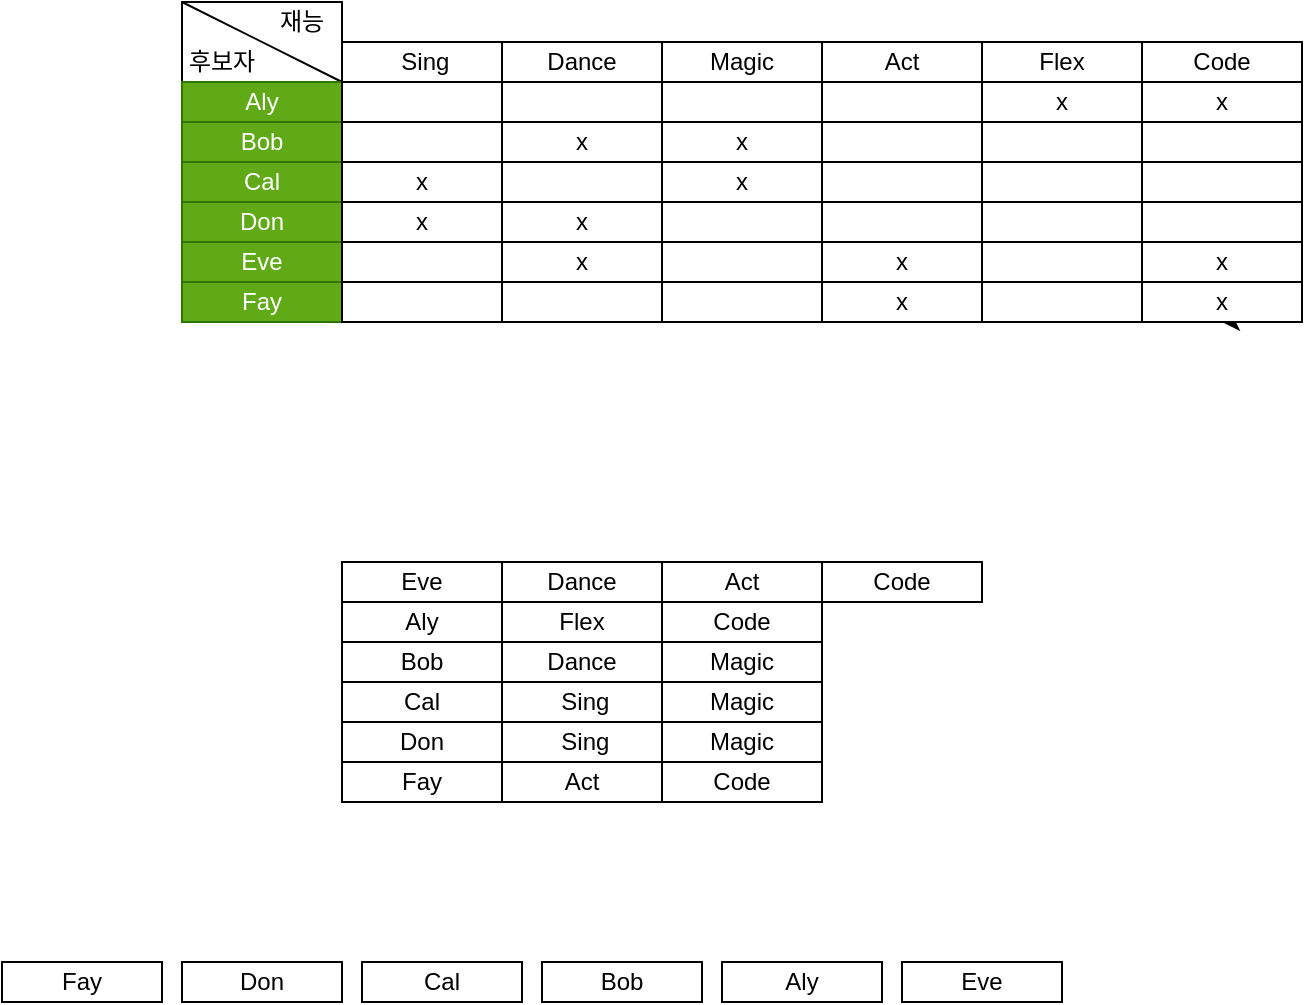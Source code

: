 <mxfile version="13.7.9" type="device"><diagram id="PpjyjL7Htr7Sc9cTdgrk" name="페이지-1"><mxGraphModel dx="976" dy="672" grid="1" gridSize="10" guides="1" tooltips="1" connect="1" arrows="1" fold="1" page="1" pageScale="1" pageWidth="10000" pageHeight="10000" math="0" shadow="0"><root><mxCell id="0"/><mxCell id="1" parent="0"/><mxCell id="L5zd8J-uAC4mVre2NWsN-2" value="" style="rounded=0;whiteSpace=wrap;html=1;" vertex="1" parent="1"><mxGeometry x="480" y="320" width="80" height="40" as="geometry"/></mxCell><mxCell id="L5zd8J-uAC4mVre2NWsN-3" value="" style="endArrow=none;html=1;exitX=0;exitY=0;exitDx=0;exitDy=0;entryX=1;entryY=1;entryDx=0;entryDy=0;" edge="1" parent="1" source="L5zd8J-uAC4mVre2NWsN-2" target="L5zd8J-uAC4mVre2NWsN-2"><mxGeometry width="50" height="50" relative="1" as="geometry"><mxPoint x="560" y="440" as="sourcePoint"/><mxPoint x="610" y="390" as="targetPoint"/></mxGeometry></mxCell><mxCell id="L5zd8J-uAC4mVre2NWsN-4" value="재능" style="text;html=1;align=center;verticalAlign=middle;whiteSpace=wrap;rounded=0;" vertex="1" parent="1"><mxGeometry x="520" y="320" width="40" height="20" as="geometry"/></mxCell><mxCell id="L5zd8J-uAC4mVre2NWsN-5" value="후보자" style="text;html=1;align=center;verticalAlign=middle;whiteSpace=wrap;rounded=0;" vertex="1" parent="1"><mxGeometry x="480" y="340" width="40" height="20" as="geometry"/></mxCell><mxCell id="L5zd8J-uAC4mVre2NWsN-12" value="Aly" style="rounded=0;whiteSpace=wrap;html=1;fillColor=#60a917;strokeColor=#2D7600;fontColor=#ffffff;" vertex="1" parent="1"><mxGeometry x="480" y="360" width="80" height="20" as="geometry"/></mxCell><mxCell id="L5zd8J-uAC4mVre2NWsN-13" value="Bob" style="rounded=0;whiteSpace=wrap;html=1;fillColor=#60a917;strokeColor=#2D7600;fontColor=#ffffff;" vertex="1" parent="1"><mxGeometry x="480" y="380" width="80" height="20" as="geometry"/></mxCell><mxCell id="L5zd8J-uAC4mVre2NWsN-14" value="Cal" style="rounded=0;whiteSpace=wrap;html=1;fillColor=#60a917;strokeColor=#2D7600;fontColor=#ffffff;" vertex="1" parent="1"><mxGeometry x="480" y="400" width="80" height="20" as="geometry"/></mxCell><mxCell id="L5zd8J-uAC4mVre2NWsN-15" value="Don" style="rounded=0;whiteSpace=wrap;html=1;fillColor=#60a917;strokeColor=#2D7600;fontColor=#ffffff;" vertex="1" parent="1"><mxGeometry x="480" y="420" width="80" height="20" as="geometry"/></mxCell><mxCell id="L5zd8J-uAC4mVre2NWsN-16" value="Eve" style="rounded=0;whiteSpace=wrap;html=1;fillColor=#60a917;strokeColor=#2D7600;fontColor=#ffffff;" vertex="1" parent="1"><mxGeometry x="480" y="440" width="80" height="20" as="geometry"/></mxCell><mxCell id="L5zd8J-uAC4mVre2NWsN-17" value="Fay" style="rounded=0;whiteSpace=wrap;html=1;fillColor=#60a917;strokeColor=#2D7600;fontColor=#ffffff;" vertex="1" parent="1"><mxGeometry x="480" y="460" width="80" height="20" as="geometry"/></mxCell><mxCell id="L5zd8J-uAC4mVre2NWsN-18" value="" style="rounded=0;whiteSpace=wrap;html=1;" vertex="1" parent="1"><mxGeometry x="560" y="360" width="80" height="20" as="geometry"/></mxCell><mxCell id="L5zd8J-uAC4mVre2NWsN-19" value="" style="rounded=0;whiteSpace=wrap;html=1;" vertex="1" parent="1"><mxGeometry x="560" y="380" width="80" height="20" as="geometry"/></mxCell><mxCell id="L5zd8J-uAC4mVre2NWsN-20" value="x" style="rounded=0;whiteSpace=wrap;html=1;" vertex="1" parent="1"><mxGeometry x="560" y="400" width="80" height="20" as="geometry"/></mxCell><mxCell id="L5zd8J-uAC4mVre2NWsN-21" value="x" style="rounded=0;whiteSpace=wrap;html=1;" vertex="1" parent="1"><mxGeometry x="560" y="420" width="80" height="20" as="geometry"/></mxCell><mxCell id="L5zd8J-uAC4mVre2NWsN-22" value="" style="rounded=0;whiteSpace=wrap;html=1;" vertex="1" parent="1"><mxGeometry x="560" y="440" width="80" height="20" as="geometry"/></mxCell><mxCell id="L5zd8J-uAC4mVre2NWsN-23" value="" style="rounded=0;whiteSpace=wrap;html=1;" vertex="1" parent="1"><mxGeometry x="560" y="460" width="80" height="20" as="geometry"/></mxCell><mxCell id="L5zd8J-uAC4mVre2NWsN-24" value="" style="rounded=0;whiteSpace=wrap;html=1;" vertex="1" parent="1"><mxGeometry x="640" y="360" width="80" height="20" as="geometry"/></mxCell><mxCell id="L5zd8J-uAC4mVre2NWsN-25" value="x" style="rounded=0;whiteSpace=wrap;html=1;" vertex="1" parent="1"><mxGeometry x="640" y="380" width="80" height="20" as="geometry"/></mxCell><mxCell id="L5zd8J-uAC4mVre2NWsN-26" value="" style="rounded=0;whiteSpace=wrap;html=1;" vertex="1" parent="1"><mxGeometry x="640" y="400" width="80" height="20" as="geometry"/></mxCell><mxCell id="L5zd8J-uAC4mVre2NWsN-27" value="x" style="rounded=0;whiteSpace=wrap;html=1;" vertex="1" parent="1"><mxGeometry x="640" y="420" width="80" height="20" as="geometry"/></mxCell><mxCell id="L5zd8J-uAC4mVre2NWsN-28" value="x" style="rounded=0;whiteSpace=wrap;html=1;" vertex="1" parent="1"><mxGeometry x="640" y="440" width="80" height="20" as="geometry"/></mxCell><mxCell id="L5zd8J-uAC4mVre2NWsN-29" value="" style="rounded=0;whiteSpace=wrap;html=1;" vertex="1" parent="1"><mxGeometry x="640" y="460" width="80" height="20" as="geometry"/></mxCell><mxCell id="L5zd8J-uAC4mVre2NWsN-30" value="" style="rounded=0;whiteSpace=wrap;html=1;" vertex="1" parent="1"><mxGeometry x="720" y="360" width="80" height="20" as="geometry"/></mxCell><mxCell id="L5zd8J-uAC4mVre2NWsN-31" value="x" style="rounded=0;whiteSpace=wrap;html=1;" vertex="1" parent="1"><mxGeometry x="720" y="380" width="80" height="20" as="geometry"/></mxCell><mxCell id="L5zd8J-uAC4mVre2NWsN-32" value="x" style="rounded=0;whiteSpace=wrap;html=1;" vertex="1" parent="1"><mxGeometry x="720" y="400" width="80" height="20" as="geometry"/></mxCell><mxCell id="L5zd8J-uAC4mVre2NWsN-33" value="" style="rounded=0;whiteSpace=wrap;html=1;" vertex="1" parent="1"><mxGeometry x="720" y="420" width="80" height="20" as="geometry"/></mxCell><mxCell id="L5zd8J-uAC4mVre2NWsN-34" value="" style="rounded=0;whiteSpace=wrap;html=1;" vertex="1" parent="1"><mxGeometry x="720" y="440" width="80" height="20" as="geometry"/></mxCell><mxCell id="L5zd8J-uAC4mVre2NWsN-35" value="" style="rounded=0;whiteSpace=wrap;html=1;" vertex="1" parent="1"><mxGeometry x="720" y="460" width="80" height="20" as="geometry"/></mxCell><mxCell id="L5zd8J-uAC4mVre2NWsN-36" value="" style="rounded=0;whiteSpace=wrap;html=1;" vertex="1" parent="1"><mxGeometry x="800" y="360" width="80" height="20" as="geometry"/></mxCell><mxCell id="L5zd8J-uAC4mVre2NWsN-37" value="" style="rounded=0;whiteSpace=wrap;html=1;" vertex="1" parent="1"><mxGeometry x="800" y="380" width="80" height="20" as="geometry"/></mxCell><mxCell id="L5zd8J-uAC4mVre2NWsN-38" value="" style="rounded=0;whiteSpace=wrap;html=1;" vertex="1" parent="1"><mxGeometry x="800" y="400" width="80" height="20" as="geometry"/></mxCell><mxCell id="L5zd8J-uAC4mVre2NWsN-39" value="" style="rounded=0;whiteSpace=wrap;html=1;" vertex="1" parent="1"><mxGeometry x="800" y="420" width="80" height="20" as="geometry"/></mxCell><mxCell id="L5zd8J-uAC4mVre2NWsN-40" value="x" style="rounded=0;whiteSpace=wrap;html=1;" vertex="1" parent="1"><mxGeometry x="800" y="440" width="80" height="20" as="geometry"/></mxCell><mxCell id="L5zd8J-uAC4mVre2NWsN-41" value="x" style="rounded=0;whiteSpace=wrap;html=1;" vertex="1" parent="1"><mxGeometry x="800" y="460" width="80" height="20" as="geometry"/></mxCell><mxCell id="L5zd8J-uAC4mVre2NWsN-42" value="x" style="rounded=0;whiteSpace=wrap;html=1;" vertex="1" parent="1"><mxGeometry x="880" y="360" width="80" height="20" as="geometry"/></mxCell><mxCell id="L5zd8J-uAC4mVre2NWsN-43" value="" style="rounded=0;whiteSpace=wrap;html=1;" vertex="1" parent="1"><mxGeometry x="880" y="380" width="80" height="20" as="geometry"/></mxCell><mxCell id="L5zd8J-uAC4mVre2NWsN-44" value="" style="rounded=0;whiteSpace=wrap;html=1;" vertex="1" parent="1"><mxGeometry x="880" y="400" width="80" height="20" as="geometry"/></mxCell><mxCell id="L5zd8J-uAC4mVre2NWsN-45" value="" style="rounded=0;whiteSpace=wrap;html=1;" vertex="1" parent="1"><mxGeometry x="880" y="420" width="80" height="20" as="geometry"/></mxCell><mxCell id="L5zd8J-uAC4mVre2NWsN-46" value="" style="rounded=0;whiteSpace=wrap;html=1;" vertex="1" parent="1"><mxGeometry x="880" y="440" width="80" height="20" as="geometry"/></mxCell><mxCell id="L5zd8J-uAC4mVre2NWsN-47" value="" style="rounded=0;whiteSpace=wrap;html=1;" vertex="1" parent="1"><mxGeometry x="880" y="460" width="80" height="20" as="geometry"/></mxCell><mxCell id="L5zd8J-uAC4mVre2NWsN-48" value="x" style="rounded=0;whiteSpace=wrap;html=1;" vertex="1" parent="1"><mxGeometry x="960" y="360" width="80" height="20" as="geometry"/></mxCell><mxCell id="L5zd8J-uAC4mVre2NWsN-49" value="" style="rounded=0;whiteSpace=wrap;html=1;" vertex="1" parent="1"><mxGeometry x="960" y="380" width="80" height="20" as="geometry"/></mxCell><mxCell id="L5zd8J-uAC4mVre2NWsN-50" value="" style="rounded=0;whiteSpace=wrap;html=1;" vertex="1" parent="1"><mxGeometry x="960" y="400" width="80" height="20" as="geometry"/></mxCell><mxCell id="L5zd8J-uAC4mVre2NWsN-51" value="" style="rounded=0;whiteSpace=wrap;html=1;" vertex="1" parent="1"><mxGeometry x="960" y="420" width="80" height="20" as="geometry"/></mxCell><mxCell id="L5zd8J-uAC4mVre2NWsN-83" style="edgeStyle=orthogonalEdgeStyle;rounded=0;orthogonalLoop=1;jettySize=auto;html=1;exitX=0.75;exitY=1;exitDx=0;exitDy=0;" edge="1" parent="1" source="L5zd8J-uAC4mVre2NWsN-52" target="L5zd8J-uAC4mVre2NWsN-53"><mxGeometry relative="1" as="geometry"/></mxCell><mxCell id="L5zd8J-uAC4mVre2NWsN-52" value="x" style="rounded=0;whiteSpace=wrap;html=1;" vertex="1" parent="1"><mxGeometry x="960" y="440" width="80" height="20" as="geometry"/></mxCell><mxCell id="L5zd8J-uAC4mVre2NWsN-53" value="x" style="rounded=0;whiteSpace=wrap;html=1;" vertex="1" parent="1"><mxGeometry x="960" y="460" width="80" height="20" as="geometry"/></mxCell><mxCell id="L5zd8J-uAC4mVre2NWsN-54" value="Eve" style="rounded=0;whiteSpace=wrap;html=1;" vertex="1" parent="1"><mxGeometry x="560" y="600" width="80" height="20" as="geometry"/></mxCell><mxCell id="L5zd8J-uAC4mVre2NWsN-61" value="Dance" style="rounded=0;whiteSpace=wrap;html=1;" vertex="1" parent="1"><mxGeometry x="640" y="600" width="80" height="20" as="geometry"/></mxCell><mxCell id="L5zd8J-uAC4mVre2NWsN-62" value="Act" style="rounded=0;whiteSpace=wrap;html=1;" vertex="1" parent="1"><mxGeometry x="720" y="600" width="80" height="20" as="geometry"/></mxCell><mxCell id="L5zd8J-uAC4mVre2NWsN-63" value="Code" style="rounded=0;whiteSpace=wrap;html=1;" vertex="1" parent="1"><mxGeometry x="800" y="600" width="80" height="20" as="geometry"/></mxCell><mxCell id="L5zd8J-uAC4mVre2NWsN-66" value="Aly" style="rounded=0;whiteSpace=wrap;html=1;" vertex="1" parent="1"><mxGeometry x="560" y="620" width="80" height="20" as="geometry"/></mxCell><mxCell id="L5zd8J-uAC4mVre2NWsN-6" value="&amp;nbsp;Sing" style="rounded=0;whiteSpace=wrap;html=1;" vertex="1" parent="1"><mxGeometry x="560" y="340" width="80" height="20" as="geometry"/></mxCell><mxCell id="L5zd8J-uAC4mVre2NWsN-7" value="Dance" style="rounded=0;whiteSpace=wrap;html=1;" vertex="1" parent="1"><mxGeometry x="640" y="340" width="80" height="20" as="geometry"/></mxCell><mxCell id="L5zd8J-uAC4mVre2NWsN-8" value="Magic" style="rounded=0;whiteSpace=wrap;html=1;" vertex="1" parent="1"><mxGeometry x="720" y="340" width="80" height="20" as="geometry"/></mxCell><mxCell id="L5zd8J-uAC4mVre2NWsN-9" value="Act" style="rounded=0;whiteSpace=wrap;html=1;" vertex="1" parent="1"><mxGeometry x="800" y="340" width="80" height="20" as="geometry"/></mxCell><mxCell id="L5zd8J-uAC4mVre2NWsN-10" value="Flex" style="rounded=0;whiteSpace=wrap;html=1;" vertex="1" parent="1"><mxGeometry x="880" y="340" width="80" height="20" as="geometry"/></mxCell><mxCell id="L5zd8J-uAC4mVre2NWsN-11" value="Code" style="rounded=0;whiteSpace=wrap;html=1;" vertex="1" parent="1"><mxGeometry x="960" y="340" width="80" height="20" as="geometry"/></mxCell><mxCell id="L5zd8J-uAC4mVre2NWsN-68" value="Flex" style="rounded=0;whiteSpace=wrap;html=1;" vertex="1" parent="1"><mxGeometry x="640" y="620" width="80" height="20" as="geometry"/></mxCell><mxCell id="L5zd8J-uAC4mVre2NWsN-69" value="Code" style="rounded=0;whiteSpace=wrap;html=1;" vertex="1" parent="1"><mxGeometry x="720" y="620" width="80" height="20" as="geometry"/></mxCell><mxCell id="L5zd8J-uAC4mVre2NWsN-70" value="Bob" style="rounded=0;whiteSpace=wrap;html=1;" vertex="1" parent="1"><mxGeometry x="560" y="640" width="80" height="20" as="geometry"/></mxCell><mxCell id="L5zd8J-uAC4mVre2NWsN-71" value="Dance" style="rounded=0;whiteSpace=wrap;html=1;" vertex="1" parent="1"><mxGeometry x="640" y="640" width="80" height="20" as="geometry"/></mxCell><mxCell id="L5zd8J-uAC4mVre2NWsN-72" value="Magic" style="rounded=0;whiteSpace=wrap;html=1;" vertex="1" parent="1"><mxGeometry x="720" y="640" width="80" height="20" as="geometry"/></mxCell><mxCell id="L5zd8J-uAC4mVre2NWsN-73" value="Cal" style="rounded=0;whiteSpace=wrap;html=1;" vertex="1" parent="1"><mxGeometry x="560" y="660" width="80" height="20" as="geometry"/></mxCell><mxCell id="L5zd8J-uAC4mVre2NWsN-74" value="&amp;nbsp;Sing" style="rounded=0;whiteSpace=wrap;html=1;" vertex="1" parent="1"><mxGeometry x="640" y="660" width="80" height="20" as="geometry"/></mxCell><mxCell id="L5zd8J-uAC4mVre2NWsN-75" value="Magic" style="rounded=0;whiteSpace=wrap;html=1;" vertex="1" parent="1"><mxGeometry x="720" y="660" width="80" height="20" as="geometry"/></mxCell><mxCell id="L5zd8J-uAC4mVre2NWsN-76" value="Don" style="rounded=0;whiteSpace=wrap;html=1;" vertex="1" parent="1"><mxGeometry x="560" y="680" width="80" height="20" as="geometry"/></mxCell><mxCell id="L5zd8J-uAC4mVre2NWsN-77" value="&amp;nbsp;Sing" style="rounded=0;whiteSpace=wrap;html=1;" vertex="1" parent="1"><mxGeometry x="640" y="680" width="80" height="20" as="geometry"/></mxCell><mxCell id="L5zd8J-uAC4mVre2NWsN-78" value="Magic" style="rounded=0;whiteSpace=wrap;html=1;" vertex="1" parent="1"><mxGeometry x="720" y="680" width="80" height="20" as="geometry"/></mxCell><mxCell id="L5zd8J-uAC4mVre2NWsN-79" value="Fay" style="rounded=0;whiteSpace=wrap;html=1;" vertex="1" parent="1"><mxGeometry x="560" y="700" width="80" height="20" as="geometry"/></mxCell><mxCell id="L5zd8J-uAC4mVre2NWsN-80" value="Act" style="rounded=0;whiteSpace=wrap;html=1;" vertex="1" parent="1"><mxGeometry x="640" y="700" width="80" height="20" as="geometry"/></mxCell><mxCell id="L5zd8J-uAC4mVre2NWsN-81" value="Code" style="rounded=0;whiteSpace=wrap;html=1;" vertex="1" parent="1"><mxGeometry x="720" y="700" width="80" height="20" as="geometry"/></mxCell><mxCell id="L5zd8J-uAC4mVre2NWsN-84" value="Eve" style="rounded=0;whiteSpace=wrap;html=1;" vertex="1" parent="1"><mxGeometry x="840" y="800" width="80" height="20" as="geometry"/></mxCell><mxCell id="L5zd8J-uAC4mVre2NWsN-85" value="Aly" style="rounded=0;whiteSpace=wrap;html=1;" vertex="1" parent="1"><mxGeometry x="750" y="800" width="80" height="20" as="geometry"/></mxCell><mxCell id="L5zd8J-uAC4mVre2NWsN-86" value="Bob" style="rounded=0;whiteSpace=wrap;html=1;" vertex="1" parent="1"><mxGeometry x="660" y="800" width="80" height="20" as="geometry"/></mxCell><mxCell id="L5zd8J-uAC4mVre2NWsN-87" value="Cal" style="rounded=0;whiteSpace=wrap;html=1;" vertex="1" parent="1"><mxGeometry x="570" y="800" width="80" height="20" as="geometry"/></mxCell><mxCell id="L5zd8J-uAC4mVre2NWsN-88" value="Don" style="rounded=0;whiteSpace=wrap;html=1;" vertex="1" parent="1"><mxGeometry x="480" y="800" width="80" height="20" as="geometry"/></mxCell><mxCell id="L5zd8J-uAC4mVre2NWsN-89" value="Fay" style="rounded=0;whiteSpace=wrap;html=1;" vertex="1" parent="1"><mxGeometry x="390" y="800" width="80" height="20" as="geometry"/></mxCell></root></mxGraphModel></diagram></mxfile>